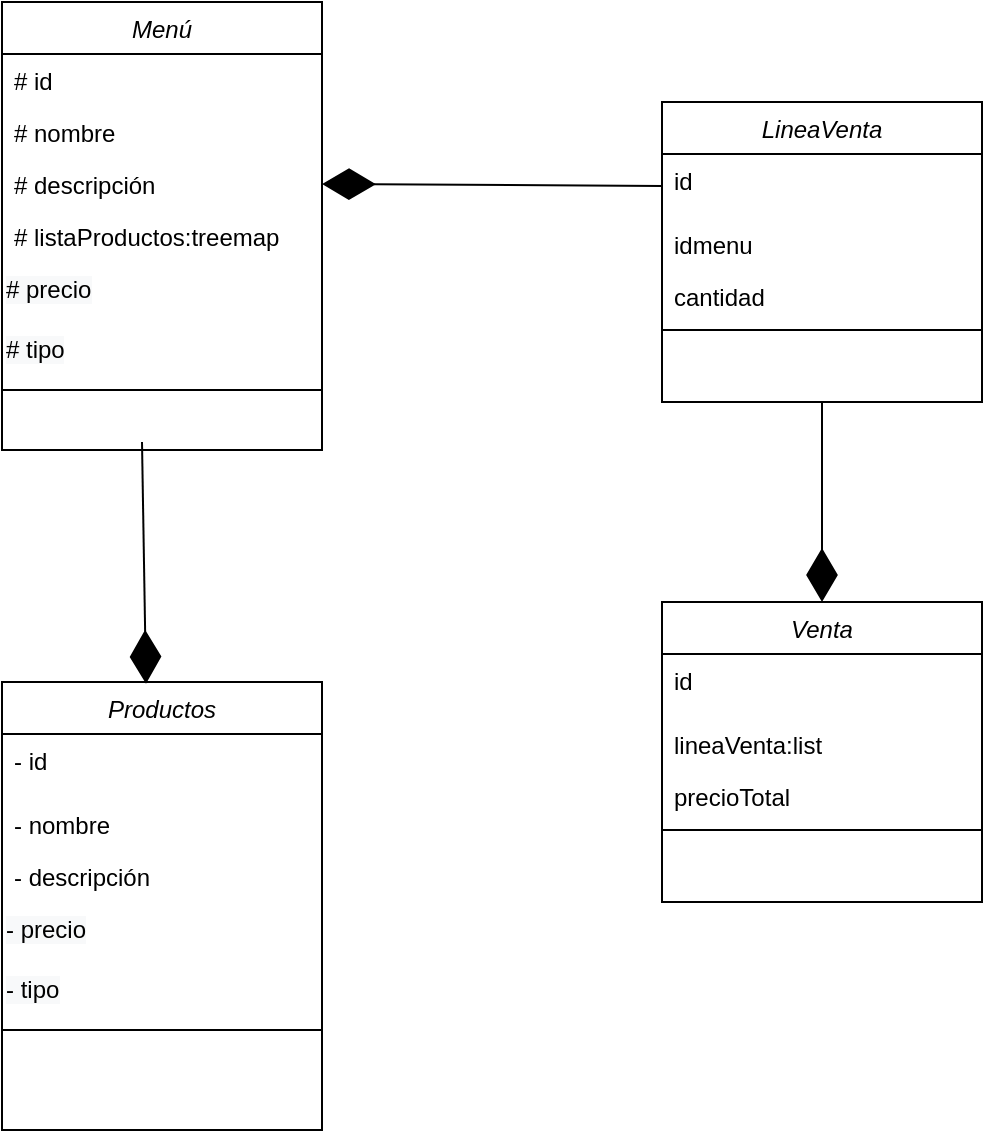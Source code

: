 <mxfile version="15.2.7" type="device"><diagram id="C5RBs43oDa-KdzZeNtuy" name="Page-1"><mxGraphModel dx="852" dy="494" grid="1" gridSize="10" guides="1" tooltips="1" connect="1" arrows="1" fold="1" page="1" pageScale="1" pageWidth="827" pageHeight="1169" math="0" shadow="0"><root><mxCell id="WIyWlLk6GJQsqaUBKTNV-0"/><mxCell id="WIyWlLk6GJQsqaUBKTNV-1" parent="WIyWlLk6GJQsqaUBKTNV-0"/><mxCell id="zkfFHV4jXpPFQw0GAbJ--0" value="Menú" style="swimlane;fontStyle=2;align=center;verticalAlign=top;childLayout=stackLayout;horizontal=1;startSize=26;horizontalStack=0;resizeParent=1;resizeLast=0;collapsible=1;marginBottom=0;rounded=0;shadow=0;strokeWidth=1;" parent="WIyWlLk6GJQsqaUBKTNV-1" vertex="1"><mxGeometry x="220" y="120" width="160" height="224" as="geometry"><mxRectangle x="230" y="140" width="160" height="26" as="alternateBounds"/></mxGeometry></mxCell><mxCell id="zkfFHV4jXpPFQw0GAbJ--1" value="# id" style="text;align=left;verticalAlign=top;spacingLeft=4;spacingRight=4;overflow=hidden;rotatable=0;points=[[0,0.5],[1,0.5]];portConstraint=eastwest;" parent="zkfFHV4jXpPFQw0GAbJ--0" vertex="1"><mxGeometry y="26" width="160" height="26" as="geometry"/></mxCell><mxCell id="zkfFHV4jXpPFQw0GAbJ--2" value="# nombre" style="text;align=left;verticalAlign=top;spacingLeft=4;spacingRight=4;overflow=hidden;rotatable=0;points=[[0,0.5],[1,0.5]];portConstraint=eastwest;rounded=0;shadow=0;html=0;" parent="zkfFHV4jXpPFQw0GAbJ--0" vertex="1"><mxGeometry y="52" width="160" height="26" as="geometry"/></mxCell><mxCell id="zkfFHV4jXpPFQw0GAbJ--3" value="# descripción" style="text;align=left;verticalAlign=top;spacingLeft=4;spacingRight=4;overflow=hidden;rotatable=0;points=[[0,0.5],[1,0.5]];portConstraint=eastwest;rounded=0;shadow=0;html=0;" parent="zkfFHV4jXpPFQw0GAbJ--0" vertex="1"><mxGeometry y="78" width="160" height="26" as="geometry"/></mxCell><mxCell id="9YfbYnSpnzWlh_MAuSfu-0" value="# listaProductos:treemap" style="text;align=left;verticalAlign=top;spacingLeft=4;spacingRight=4;overflow=hidden;rotatable=0;points=[[0,0.5],[1,0.5]];portConstraint=eastwest;rounded=0;shadow=0;html=0;" vertex="1" parent="zkfFHV4jXpPFQw0GAbJ--0"><mxGeometry y="104" width="160" height="26" as="geometry"/></mxCell><mxCell id="9YfbYnSpnzWlh_MAuSfu-9" value="&lt;span style=&quot;color: rgb(0 , 0 , 0) ; font-family: &amp;#34;helvetica&amp;#34; ; font-size: 12px ; font-style: normal ; font-weight: 400 ; letter-spacing: normal ; text-align: left ; text-indent: 0px ; text-transform: none ; word-spacing: 0px ; background-color: rgb(248 , 249 , 250) ; display: inline ; float: none&quot;&gt;# precio&lt;/span&gt;" style="text;whiteSpace=wrap;html=1;" vertex="1" parent="zkfFHV4jXpPFQw0GAbJ--0"><mxGeometry y="130" width="160" height="30" as="geometry"/></mxCell><mxCell id="9YfbYnSpnzWlh_MAuSfu-18" value="&lt;span style=&quot;color: rgb(0 , 0 , 0) ; font-family: &amp;#34;helvetica&amp;#34; ; font-size: 12px ; font-style: normal ; font-weight: 400 ; letter-spacing: normal ; text-align: left ; text-indent: 0px ; text-transform: none ; word-spacing: 0px ; background-color: rgb(248 , 249 , 250) ; display: inline ; float: none&quot;&gt;# tipo&lt;/span&gt;" style="text;whiteSpace=wrap;html=1;" vertex="1" parent="zkfFHV4jXpPFQw0GAbJ--0"><mxGeometry y="160" width="160" height="30" as="geometry"/></mxCell><mxCell id="zkfFHV4jXpPFQw0GAbJ--4" value="" style="line;html=1;strokeWidth=1;align=left;verticalAlign=middle;spacingTop=-1;spacingLeft=3;spacingRight=3;rotatable=0;labelPosition=right;points=[];portConstraint=eastwest;" parent="zkfFHV4jXpPFQw0GAbJ--0" vertex="1"><mxGeometry y="190" width="160" height="8" as="geometry"/></mxCell><mxCell id="9YfbYnSpnzWlh_MAuSfu-19" value="Productos" style="swimlane;fontStyle=2;align=center;verticalAlign=top;childLayout=stackLayout;horizontal=1;startSize=26;horizontalStack=0;resizeParent=1;resizeLast=0;collapsible=1;marginBottom=0;rounded=0;shadow=0;strokeWidth=1;" vertex="1" parent="WIyWlLk6GJQsqaUBKTNV-1"><mxGeometry x="220" y="460" width="160" height="224" as="geometry"><mxRectangle x="230" y="140" width="160" height="26" as="alternateBounds"/></mxGeometry></mxCell><mxCell id="9YfbYnSpnzWlh_MAuSfu-20" value="- id" style="text;align=left;verticalAlign=top;spacingLeft=4;spacingRight=4;overflow=hidden;rotatable=0;points=[[0,0.5],[1,0.5]];portConstraint=eastwest;" vertex="1" parent="9YfbYnSpnzWlh_MAuSfu-19"><mxGeometry y="26" width="160" height="32" as="geometry"/></mxCell><mxCell id="9YfbYnSpnzWlh_MAuSfu-21" value="- nombre" style="text;align=left;verticalAlign=top;spacingLeft=4;spacingRight=4;overflow=hidden;rotatable=0;points=[[0,0.5],[1,0.5]];portConstraint=eastwest;rounded=0;shadow=0;html=0;" vertex="1" parent="9YfbYnSpnzWlh_MAuSfu-19"><mxGeometry y="58" width="160" height="26" as="geometry"/></mxCell><mxCell id="9YfbYnSpnzWlh_MAuSfu-22" value="- descripción" style="text;align=left;verticalAlign=top;spacingLeft=4;spacingRight=4;overflow=hidden;rotatable=0;points=[[0,0.5],[1,0.5]];portConstraint=eastwest;rounded=0;shadow=0;html=0;" vertex="1" parent="9YfbYnSpnzWlh_MAuSfu-19"><mxGeometry y="84" width="160" height="26" as="geometry"/></mxCell><mxCell id="9YfbYnSpnzWlh_MAuSfu-24" value="&lt;span style=&quot;color: rgb(0 , 0 , 0) ; font-family: &amp;#34;helvetica&amp;#34; ; font-size: 12px ; font-style: normal ; font-weight: 400 ; letter-spacing: normal ; text-align: left ; text-indent: 0px ; text-transform: none ; word-spacing: 0px ; background-color: rgb(248 , 249 , 250) ; display: inline ; float: none&quot;&gt;- precio&lt;/span&gt;" style="text;whiteSpace=wrap;html=1;" vertex="1" parent="9YfbYnSpnzWlh_MAuSfu-19"><mxGeometry y="110" width="160" height="30" as="geometry"/></mxCell><mxCell id="9YfbYnSpnzWlh_MAuSfu-25" value="&lt;span style=&quot;color: rgb(0 , 0 , 0) ; font-family: &amp;#34;helvetica&amp;#34; ; font-size: 12px ; font-style: normal ; font-weight: 400 ; letter-spacing: normal ; text-align: left ; text-indent: 0px ; text-transform: none ; word-spacing: 0px ; background-color: rgb(248 , 249 , 250) ; display: inline ; float: none&quot;&gt;- tipo&lt;/span&gt;" style="text;whiteSpace=wrap;html=1;" vertex="1" parent="9YfbYnSpnzWlh_MAuSfu-19"><mxGeometry y="140" width="160" height="30" as="geometry"/></mxCell><mxCell id="9YfbYnSpnzWlh_MAuSfu-26" value="" style="line;html=1;strokeWidth=1;align=left;verticalAlign=middle;spacingTop=-1;spacingLeft=3;spacingRight=3;rotatable=0;labelPosition=right;points=[];portConstraint=eastwest;" vertex="1" parent="9YfbYnSpnzWlh_MAuSfu-19"><mxGeometry y="170" width="160" height="8" as="geometry"/></mxCell><mxCell id="9YfbYnSpnzWlh_MAuSfu-31" value="" style="endArrow=diamondThin;endFill=1;endSize=24;html=1;entryX=0.45;entryY=0.004;entryDx=0;entryDy=0;entryPerimeter=0;" edge="1" parent="WIyWlLk6GJQsqaUBKTNV-1" target="9YfbYnSpnzWlh_MAuSfu-19"><mxGeometry width="160" relative="1" as="geometry"><mxPoint x="290" y="340" as="sourcePoint"/><mxPoint x="490" y="460" as="targetPoint"/></mxGeometry></mxCell><mxCell id="9YfbYnSpnzWlh_MAuSfu-32" value="LineaVenta" style="swimlane;fontStyle=2;align=center;verticalAlign=top;childLayout=stackLayout;horizontal=1;startSize=26;horizontalStack=0;resizeParent=1;resizeLast=0;collapsible=1;marginBottom=0;rounded=0;shadow=0;strokeWidth=1;" vertex="1" parent="WIyWlLk6GJQsqaUBKTNV-1"><mxGeometry x="550" y="170" width="160" height="150" as="geometry"><mxRectangle x="230" y="140" width="160" height="26" as="alternateBounds"/></mxGeometry></mxCell><mxCell id="9YfbYnSpnzWlh_MAuSfu-33" value="id" style="text;align=left;verticalAlign=top;spacingLeft=4;spacingRight=4;overflow=hidden;rotatable=0;points=[[0,0.5],[1,0.5]];portConstraint=eastwest;" vertex="1" parent="9YfbYnSpnzWlh_MAuSfu-32"><mxGeometry y="26" width="160" height="32" as="geometry"/></mxCell><mxCell id="9YfbYnSpnzWlh_MAuSfu-34" value="idmenu" style="text;align=left;verticalAlign=top;spacingLeft=4;spacingRight=4;overflow=hidden;rotatable=0;points=[[0,0.5],[1,0.5]];portConstraint=eastwest;rounded=0;shadow=0;html=0;" vertex="1" parent="9YfbYnSpnzWlh_MAuSfu-32"><mxGeometry y="58" width="160" height="26" as="geometry"/></mxCell><mxCell id="9YfbYnSpnzWlh_MAuSfu-35" value="cantidad" style="text;align=left;verticalAlign=top;spacingLeft=4;spacingRight=4;overflow=hidden;rotatable=0;points=[[0,0.5],[1,0.5]];portConstraint=eastwest;rounded=0;shadow=0;html=0;" vertex="1" parent="9YfbYnSpnzWlh_MAuSfu-32"><mxGeometry y="84" width="160" height="26" as="geometry"/></mxCell><mxCell id="9YfbYnSpnzWlh_MAuSfu-38" value="" style="line;html=1;strokeWidth=1;align=left;verticalAlign=middle;spacingTop=-1;spacingLeft=3;spacingRight=3;rotatable=0;labelPosition=right;points=[];portConstraint=eastwest;" vertex="1" parent="9YfbYnSpnzWlh_MAuSfu-32"><mxGeometry y="110" width="160" height="8" as="geometry"/></mxCell><mxCell id="9YfbYnSpnzWlh_MAuSfu-39" value="" style="endArrow=diamondThin;endFill=1;endSize=24;html=1;entryX=1;entryY=0.5;entryDx=0;entryDy=0;exitX=0;exitY=0.5;exitDx=0;exitDy=0;" edge="1" parent="WIyWlLk6GJQsqaUBKTNV-1" source="9YfbYnSpnzWlh_MAuSfu-33" target="zkfFHV4jXpPFQw0GAbJ--3"><mxGeometry width="160" relative="1" as="geometry"><mxPoint x="330" y="410" as="sourcePoint"/><mxPoint x="490" y="410" as="targetPoint"/></mxGeometry></mxCell><mxCell id="9YfbYnSpnzWlh_MAuSfu-40" value="Venta" style="swimlane;fontStyle=2;align=center;verticalAlign=top;childLayout=stackLayout;horizontal=1;startSize=26;horizontalStack=0;resizeParent=1;resizeLast=0;collapsible=1;marginBottom=0;rounded=0;shadow=0;strokeWidth=1;" vertex="1" parent="WIyWlLk6GJQsqaUBKTNV-1"><mxGeometry x="550" y="420" width="160" height="150" as="geometry"><mxRectangle x="230" y="140" width="160" height="26" as="alternateBounds"/></mxGeometry></mxCell><mxCell id="9YfbYnSpnzWlh_MAuSfu-41" value="id" style="text;align=left;verticalAlign=top;spacingLeft=4;spacingRight=4;overflow=hidden;rotatable=0;points=[[0,0.5],[1,0.5]];portConstraint=eastwest;" vertex="1" parent="9YfbYnSpnzWlh_MAuSfu-40"><mxGeometry y="26" width="160" height="32" as="geometry"/></mxCell><mxCell id="9YfbYnSpnzWlh_MAuSfu-42" value="lineaVenta:list" style="text;align=left;verticalAlign=top;spacingLeft=4;spacingRight=4;overflow=hidden;rotatable=0;points=[[0,0.5],[1,0.5]];portConstraint=eastwest;rounded=0;shadow=0;html=0;" vertex="1" parent="9YfbYnSpnzWlh_MAuSfu-40"><mxGeometry y="58" width="160" height="26" as="geometry"/></mxCell><mxCell id="9YfbYnSpnzWlh_MAuSfu-43" value="precioTotal" style="text;align=left;verticalAlign=top;spacingLeft=4;spacingRight=4;overflow=hidden;rotatable=0;points=[[0,0.5],[1,0.5]];portConstraint=eastwest;rounded=0;shadow=0;html=0;" vertex="1" parent="9YfbYnSpnzWlh_MAuSfu-40"><mxGeometry y="84" width="160" height="26" as="geometry"/></mxCell><mxCell id="9YfbYnSpnzWlh_MAuSfu-44" value="" style="line;html=1;strokeWidth=1;align=left;verticalAlign=middle;spacingTop=-1;spacingLeft=3;spacingRight=3;rotatable=0;labelPosition=right;points=[];portConstraint=eastwest;" vertex="1" parent="9YfbYnSpnzWlh_MAuSfu-40"><mxGeometry y="110" width="160" height="8" as="geometry"/></mxCell><mxCell id="9YfbYnSpnzWlh_MAuSfu-45" value="" style="endArrow=diamondThin;endFill=1;endSize=24;html=1;entryX=0.5;entryY=0;entryDx=0;entryDy=0;exitX=0.5;exitY=1;exitDx=0;exitDy=0;" edge="1" parent="WIyWlLk6GJQsqaUBKTNV-1" source="9YfbYnSpnzWlh_MAuSfu-32" target="9YfbYnSpnzWlh_MAuSfu-40"><mxGeometry width="160" relative="1" as="geometry"><mxPoint x="330" y="410" as="sourcePoint"/><mxPoint x="490" y="410" as="targetPoint"/></mxGeometry></mxCell></root></mxGraphModel></diagram></mxfile>